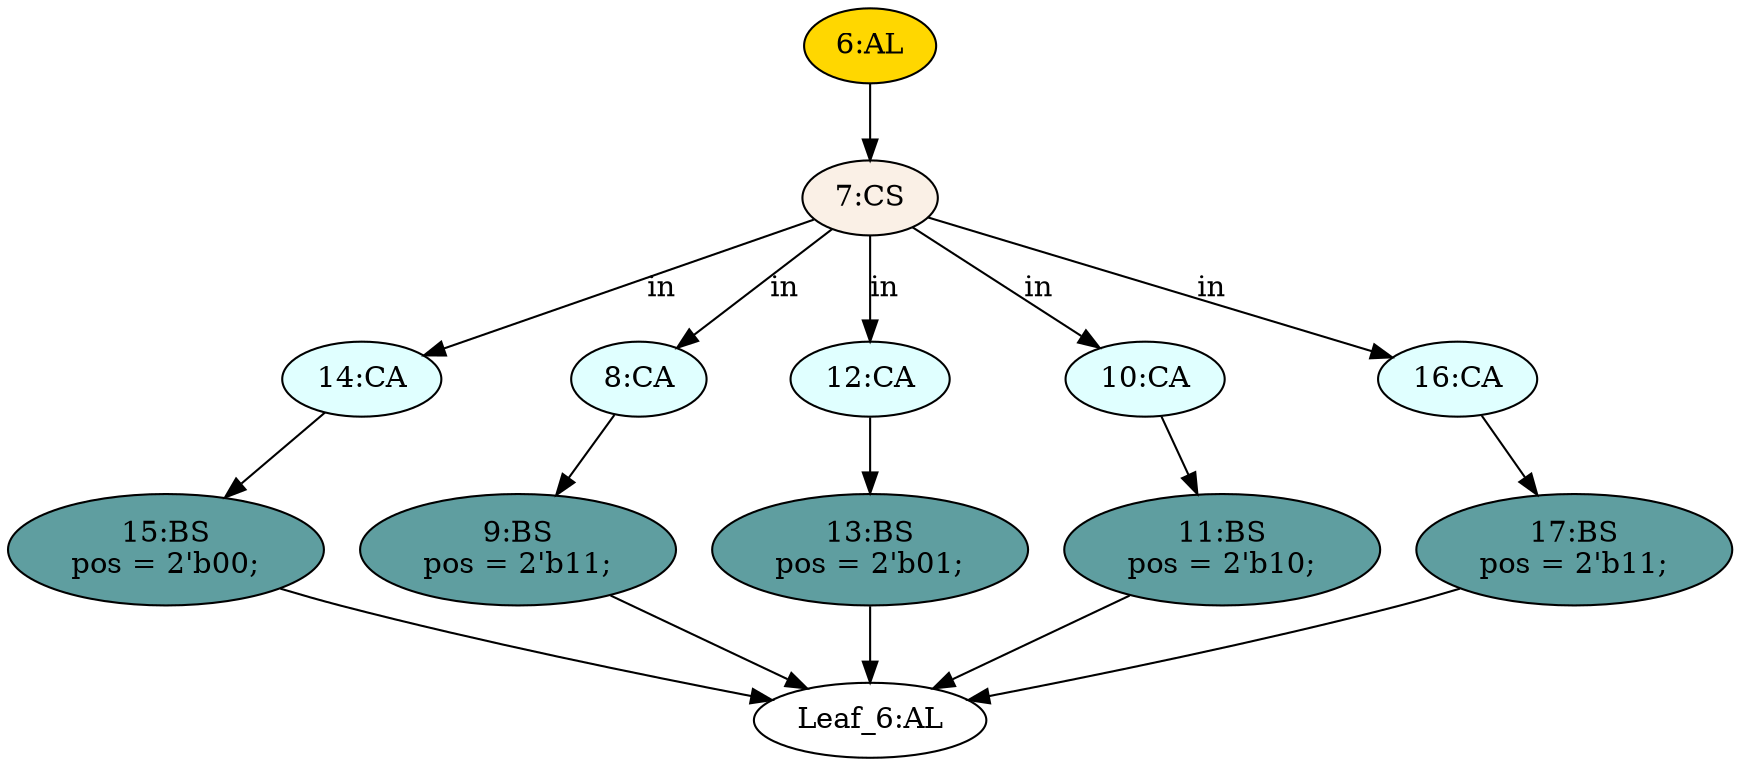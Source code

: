strict digraph "compose( ,  )" {
	node [label="\N"];
	"9:BS"	[ast="<pyverilog.vparser.ast.BlockingSubstitution object at 0x7f5a9d2d6850>",
		fillcolor=cadetblue,
		label="9:BS
pos = 2'b11;",
		statements="[<pyverilog.vparser.ast.BlockingSubstitution object at 0x7f5a9d2d6850>]",
		style=filled,
		typ=BlockingSubstitution];
	"Leaf_6:AL"	[def_var="['pos']",
		label="Leaf_6:AL"];
	"9:BS" -> "Leaf_6:AL"	[cond="[]",
		lineno=None];
	"7:CS"	[ast="<pyverilog.vparser.ast.CaseStatement object at 0x7f5a9d331690>",
		fillcolor=linen,
		label="7:CS",
		statements="[]",
		style=filled,
		typ=CaseStatement];
	"14:CA"	[ast="<pyverilog.vparser.ast.Case object at 0x7f5a9d2ce590>",
		fillcolor=lightcyan,
		label="14:CA",
		statements="[]",
		style=filled,
		typ=Case];
	"7:CS" -> "14:CA"	[cond="['in']",
		label=in,
		lineno=7];
	"8:CA"	[ast="<pyverilog.vparser.ast.Case object at 0x7f5a9d32a090>",
		fillcolor=lightcyan,
		label="8:CA",
		statements="[]",
		style=filled,
		typ=Case];
	"7:CS" -> "8:CA"	[cond="['in']",
		label=in,
		lineno=7];
	"12:CA"	[ast="<pyverilog.vparser.ast.Case object at 0x7f5a9d323e50>",
		fillcolor=lightcyan,
		label="12:CA",
		statements="[]",
		style=filled,
		typ=Case];
	"7:CS" -> "12:CA"	[cond="['in']",
		label=in,
		lineno=7];
	"10:CA"	[ast="<pyverilog.vparser.ast.Case object at 0x7f5a9d2d6790>",
		fillcolor=lightcyan,
		label="10:CA",
		statements="[]",
		style=filled,
		typ=Case];
	"7:CS" -> "10:CA"	[cond="['in']",
		label=in,
		lineno=7];
	"16:CA"	[ast="<pyverilog.vparser.ast.Case object at 0x7f5a9d3313d0>",
		fillcolor=lightcyan,
		label="16:CA",
		statements="[]",
		style=filled,
		typ=Case];
	"7:CS" -> "16:CA"	[cond="['in']",
		label=in,
		lineno=7];
	"15:BS"	[ast="<pyverilog.vparser.ast.BlockingSubstitution object at 0x7f5a9d331490>",
		fillcolor=cadetblue,
		label="15:BS
pos = 2'b00;",
		statements="[<pyverilog.vparser.ast.BlockingSubstitution object at 0x7f5a9d331490>]",
		style=filled,
		typ=BlockingSubstitution];
	"14:CA" -> "15:BS"	[cond="[]",
		lineno=None];
	"6:AL"	[ast="<pyverilog.vparser.ast.Always object at 0x7f5a9d3b53d0>",
		clk_sens=False,
		fillcolor=gold,
		label="6:AL",
		sens="['in']",
		statements="[]",
		style=filled,
		typ=Always,
		use_var="['in']"];
	"6:AL" -> "7:CS"	[cond="[]",
		lineno=None];
	"11:BS"	[ast="<pyverilog.vparser.ast.BlockingSubstitution object at 0x7f5a9d323510>",
		fillcolor=cadetblue,
		label="11:BS
pos = 2'b10;",
		statements="[<pyverilog.vparser.ast.BlockingSubstitution object at 0x7f5a9d323510>]",
		style=filled,
		typ=BlockingSubstitution];
	"11:BS" -> "Leaf_6:AL"	[cond="[]",
		lineno=None];
	"17:BS"	[ast="<pyverilog.vparser.ast.BlockingSubstitution object at 0x7f5a9d33d510>",
		fillcolor=cadetblue,
		label="17:BS
pos = 2'b11;",
		statements="[<pyverilog.vparser.ast.BlockingSubstitution object at 0x7f5a9d33d510>]",
		style=filled,
		typ=BlockingSubstitution];
	"17:BS" -> "Leaf_6:AL"	[cond="[]",
		lineno=None];
	"15:BS" -> "Leaf_6:AL"	[cond="[]",
		lineno=None];
	"8:CA" -> "9:BS"	[cond="[]",
		lineno=None];
	"13:BS"	[ast="<pyverilog.vparser.ast.BlockingSubstitution object at 0x7f5a9d2ce2d0>",
		fillcolor=cadetblue,
		label="13:BS
pos = 2'b01;",
		statements="[<pyverilog.vparser.ast.BlockingSubstitution object at 0x7f5a9d2ce2d0>]",
		style=filled,
		typ=BlockingSubstitution];
	"12:CA" -> "13:BS"	[cond="[]",
		lineno=None];
	"10:CA" -> "11:BS"	[cond="[]",
		lineno=None];
	"16:CA" -> "17:BS"	[cond="[]",
		lineno=None];
	"13:BS" -> "Leaf_6:AL"	[cond="[]",
		lineno=None];
}
